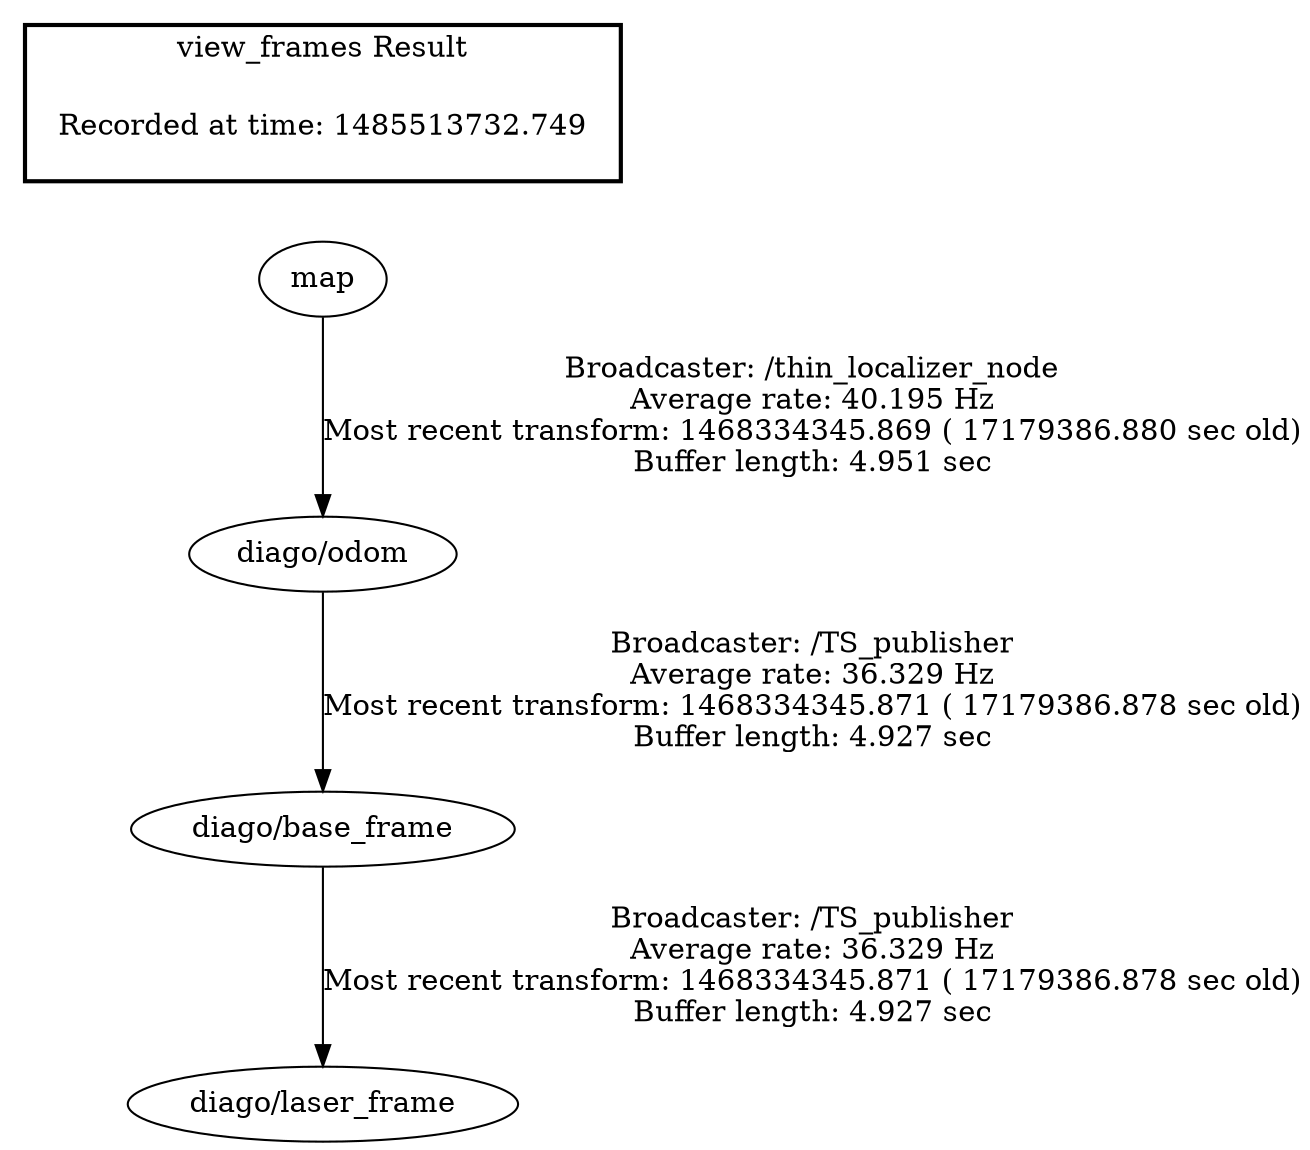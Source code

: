 digraph G {
"diago/odom" -> "diago/base_frame"[label="Broadcaster: /TS_publisher\nAverage rate: 36.329 Hz\nMost recent transform: 1468334345.871 ( 17179386.878 sec old)\nBuffer length: 4.927 sec\n"];
"map" -> "diago/odom"[label="Broadcaster: /thin_localizer_node\nAverage rate: 40.195 Hz\nMost recent transform: 1468334345.869 ( 17179386.880 sec old)\nBuffer length: 4.951 sec\n"];
"diago/base_frame" -> "diago/laser_frame"[label="Broadcaster: /TS_publisher\nAverage rate: 36.329 Hz\nMost recent transform: 1468334345.871 ( 17179386.878 sec old)\nBuffer length: 4.927 sec\n"];
edge [style=invis];
 subgraph cluster_legend { style=bold; color=black; label ="view_frames Result";
"Recorded at time: 1485513732.749"[ shape=plaintext ] ;
 }->"map";
}